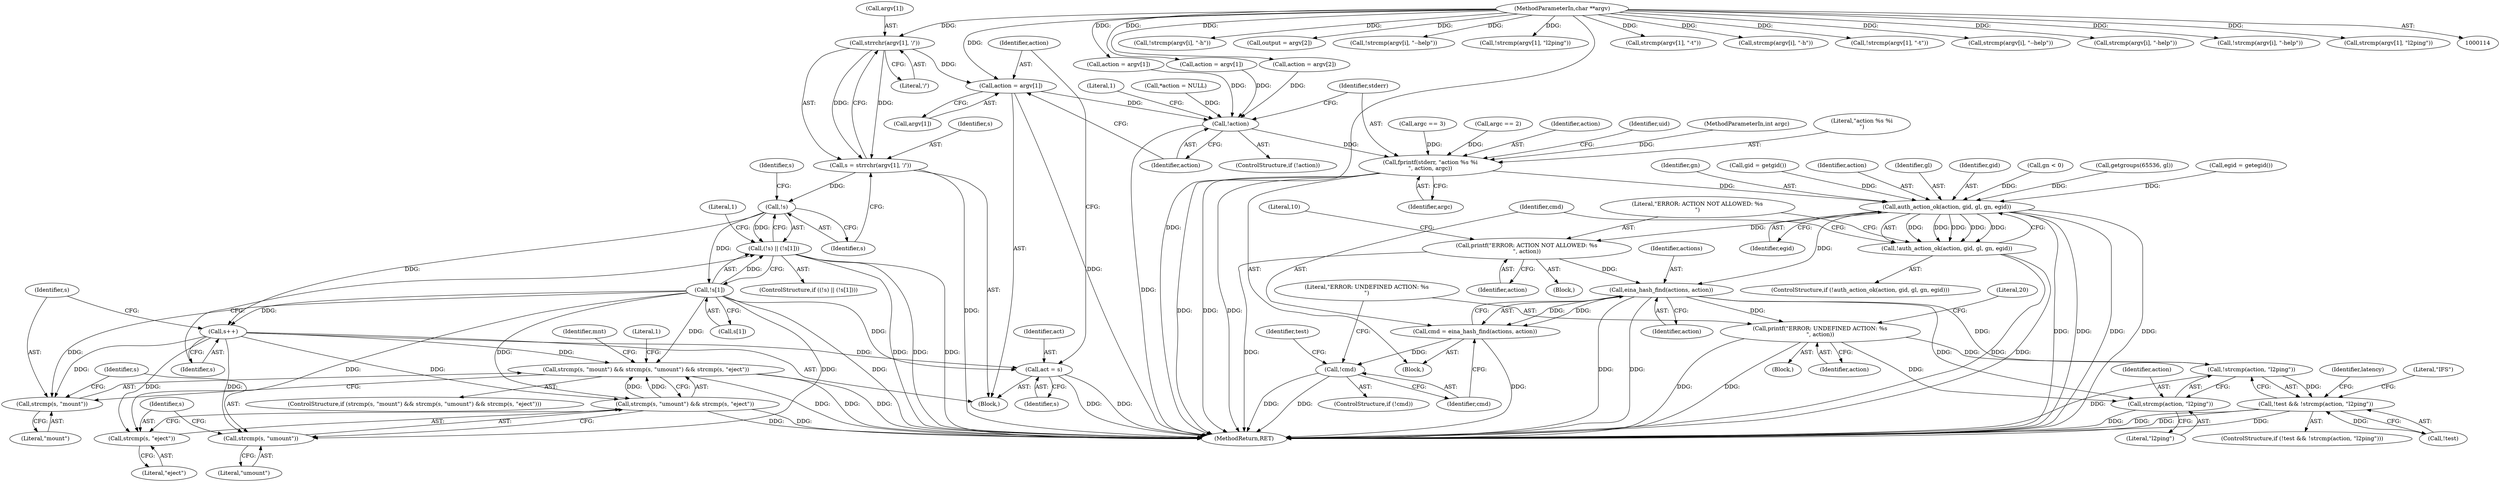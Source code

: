 digraph "0_enlightment_666df815cd86a50343859bce36c5cf968c5f38b0@API" {
"1000226" [label="(Call,strrchr(argv[1], '/'))"];
"1000116" [label="(MethodParameterIn,char **argv)"];
"1000224" [label="(Call,s = strrchr(argv[1], '/'))"];
"1000233" [label="(Call,!s)"];
"1000232" [label="(Call,(!s) || (!s[1]))"];
"1000235" [label="(Call,!s[1])"];
"1000241" [label="(Call,s++)"];
"1000244" [label="(Call,strcmp(s, \"mount\") && strcmp(s, \"umount\") && strcmp(s, \"eject\"))"];
"1000245" [label="(Call,strcmp(s, \"mount\"))"];
"1000248" [label="(Call,strcmp(s, \"umount\") && strcmp(s, \"eject\"))"];
"1000249" [label="(Call,strcmp(s, \"umount\"))"];
"1000252" [label="(Call,strcmp(s, \"eject\"))"];
"1000260" [label="(Call,act = s)"];
"1000263" [label="(Call,action = argv[1])"];
"1000284" [label="(Call,!action)"];
"1000288" [label="(Call,fprintf(stderr, \"action %s %i\n\", action, argc))"];
"1000339" [label="(Call,auth_action_ok(action, gid, gl, gn, egid))"];
"1000338" [label="(Call,!auth_action_ok(action, gid, gl, gn, egid))"];
"1000346" [label="(Call,printf(\"ERROR: ACTION NOT ALLOWED: %s\n\", action))"];
"1000353" [label="(Call,eina_hash_find(actions, action))"];
"1000351" [label="(Call,cmd = eina_hash_find(actions, action))"];
"1000357" [label="(Call,!cmd)"];
"1000360" [label="(Call,printf(\"ERROR: UNDEFINED ACTION: %s\n\", action))"];
"1000369" [label="(Call,!strcmp(action, \"l2ping\"))"];
"1000366" [label="(Call,!test && !strcmp(action, \"l2ping\"))"];
"1000370" [label="(Call,strcmp(action, \"l2ping\"))"];
"1000246" [label="(Identifier,s)"];
"1000244" [label="(Call,strcmp(s, \"mount\") && strcmp(s, \"umount\") && strcmp(s, \"eject\"))"];
"1000249" [label="(Call,strcmp(s, \"umount\"))"];
"1000296" [label="(Call,gid = getgid())"];
"1000354" [label="(Identifier,actions)"];
"1000153" [label="(Call,!strcmp(argv[i], \"-h\"))"];
"1000235" [label="(Call,!s[1])"];
"1000251" [label="(Literal,\"umount\")"];
"1000258" [label="(Identifier,mnt)"];
"1000216" [label="(Call,output = argv[2])"];
"1000351" [label="(Call,cmd = eina_hash_find(actions, action))"];
"1000370" [label="(Call,strcmp(action, \"l2ping\"))"];
"1000394" [label="(Literal,\"IFS\")"];
"1000340" [label="(Identifier,action)"];
"1000342" [label="(Identifier,gl)"];
"1000364" [label="(Literal,20)"];
"1000345" [label="(Block,)"];
"1000241" [label="(Call,s++)"];
"1000236" [label="(Call,s[1])"];
"1000166" [label="(Call,!strcmp(argv[i], \"--help\"))"];
"1000350" [label="(Literal,10)"];
"1000226" [label="(Call,strrchr(argv[1], '/'))"];
"1000344" [label="(Identifier,egid)"];
"1000242" [label="(Identifier,s)"];
"1000265" [label="(Call,argv[1])"];
"1000261" [label="(Identifier,act)"];
"1000346" [label="(Call,printf(\"ERROR: ACTION NOT ALLOWED: %s\n\", action))"];
"1000284" [label="(Call,!action)"];
"1000233" [label="(Call,!s)"];
"1000232" [label="(Call,(!s) || (!s[1]))"];
"1000240" [label="(Literal,1)"];
"1000222" [label="(Block,)"];
"1000260" [label="(Call,act = s)"];
"1000252" [label="(Call,strcmp(s, \"eject\"))"];
"1000274" [label="(Call,action = argv[1])"];
"1000366" [label="(Call,!test && !strcmp(action, \"l2ping\"))"];
"1000341" [label="(Identifier,gid)"];
"1000263" [label="(Call,action = argv[1])"];
"1000730" [label="(MethodReturn,RET)"];
"1000116" [label="(MethodParameterIn,char **argv)"];
"1000204" [label="(Call,!strcmp(argv[1], \"l2ping\"))"];
"1000285" [label="(Identifier,action)"];
"1000234" [label="(Identifier,s)"];
"1000256" [label="(Literal,1)"];
"1000188" [label="(Call,strcmp(argv[1], \"-t\"))"];
"1000352" [label="(Identifier,cmd)"];
"1000250" [label="(Identifier,s)"];
"1000262" [label="(Identifier,s)"];
"1000337" [label="(ControlStructure,if (!auth_action_ok(action, gid, gl, gn, egid)))"];
"1000365" [label="(ControlStructure,if (!test && !strcmp(action, \"l2ping\")))"];
"1000154" [label="(Call,strcmp(argv[i], \"-h\"))"];
"1000362" [label="(Identifier,action)"];
"1000117" [label="(Block,)"];
"1000283" [label="(ControlStructure,if (!action))"];
"1000237" [label="(Identifier,s)"];
"1000353" [label="(Call,eina_hash_find(actions, action))"];
"1000253" [label="(Identifier,s)"];
"1000270" [label="(Call,argc == 2)"];
"1000308" [label="(Call,gn < 0)"];
"1000254" [label="(Literal,\"eject\")"];
"1000347" [label="(Literal,\"ERROR: ACTION NOT ALLOWED: %s\n\")"];
"1000357" [label="(Call,!cmd)"];
"1000356" [label="(ControlStructure,if (!cmd))"];
"1000197" [label="(Call,action = argv[2])"];
"1000211" [label="(Call,action = argv[1])"];
"1000287" [label="(Literal,1)"];
"1000339" [label="(Call,auth_action_ok(action, gid, gl, gn, egid))"];
"1000371" [label="(Identifier,action)"];
"1000367" [label="(Call,!test)"];
"1000187" [label="(Call,!strcmp(argv[1], \"-t\"))"];
"1000225" [label="(Identifier,s)"];
"1000304" [label="(Call,getgroups(65536, gl))"];
"1000231" [label="(ControlStructure,if ((!s) || (!s[1])))"];
"1000167" [label="(Call,strcmp(argv[i], \"--help\"))"];
"1000248" [label="(Call,strcmp(s, \"umount\") && strcmp(s, \"eject\"))"];
"1000360" [label="(Call,printf(\"ERROR: UNDEFINED ACTION: %s\n\", action))"];
"1000289" [label="(Identifier,stderr)"];
"1000243" [label="(ControlStructure,if (strcmp(s, \"mount\") && strcmp(s, \"umount\") && strcmp(s, \"eject\")))"];
"1000338" [label="(Call,!auth_action_ok(action, gid, gl, gn, egid))"];
"1000299" [label="(Call,egid = getegid())"];
"1000291" [label="(Identifier,action)"];
"1000361" [label="(Literal,\"ERROR: UNDEFINED ACTION: %s\n\")"];
"1000372" [label="(Literal,\"l2ping\")"];
"1000369" [label="(Call,!strcmp(action, \"l2ping\"))"];
"1000294" [label="(Identifier,uid)"];
"1000348" [label="(Identifier,action)"];
"1000115" [label="(MethodParameterIn,int argc)"];
"1000227" [label="(Call,argv[1])"];
"1000161" [label="(Call,strcmp(argv[i], \"-help\"))"];
"1000359" [label="(Block,)"];
"1000160" [label="(Call,!strcmp(argv[i], \"-help\"))"];
"1000355" [label="(Identifier,action)"];
"1000377" [label="(Identifier,latency)"];
"1000290" [label="(Literal,\"action %s %i\n\")"];
"1000230" [label="(Literal,'/')"];
"1000184" [label="(Call,argc == 3)"];
"1000292" [label="(Identifier,argc)"];
"1000125" [label="(Call,*action = NULL)"];
"1000247" [label="(Literal,\"mount\")"];
"1000224" [label="(Call,s = strrchr(argv[1], '/'))"];
"1000288" [label="(Call,fprintf(stderr, \"action %s %i\n\", action, argc))"];
"1000264" [label="(Identifier,action)"];
"1000245" [label="(Call,strcmp(s, \"mount\"))"];
"1000343" [label="(Identifier,gn)"];
"1000205" [label="(Call,strcmp(argv[1], \"l2ping\"))"];
"1000368" [label="(Identifier,test)"];
"1000358" [label="(Identifier,cmd)"];
"1000226" -> "1000224"  [label="AST: "];
"1000226" -> "1000230"  [label="CFG: "];
"1000227" -> "1000226"  [label="AST: "];
"1000230" -> "1000226"  [label="AST: "];
"1000224" -> "1000226"  [label="CFG: "];
"1000226" -> "1000224"  [label="DDG: "];
"1000226" -> "1000224"  [label="DDG: "];
"1000116" -> "1000226"  [label="DDG: "];
"1000226" -> "1000263"  [label="DDG: "];
"1000116" -> "1000114"  [label="AST: "];
"1000116" -> "1000730"  [label="DDG: "];
"1000116" -> "1000153"  [label="DDG: "];
"1000116" -> "1000154"  [label="DDG: "];
"1000116" -> "1000160"  [label="DDG: "];
"1000116" -> "1000161"  [label="DDG: "];
"1000116" -> "1000166"  [label="DDG: "];
"1000116" -> "1000167"  [label="DDG: "];
"1000116" -> "1000187"  [label="DDG: "];
"1000116" -> "1000188"  [label="DDG: "];
"1000116" -> "1000197"  [label="DDG: "];
"1000116" -> "1000204"  [label="DDG: "];
"1000116" -> "1000205"  [label="DDG: "];
"1000116" -> "1000211"  [label="DDG: "];
"1000116" -> "1000216"  [label="DDG: "];
"1000116" -> "1000263"  [label="DDG: "];
"1000116" -> "1000274"  [label="DDG: "];
"1000224" -> "1000222"  [label="AST: "];
"1000225" -> "1000224"  [label="AST: "];
"1000234" -> "1000224"  [label="CFG: "];
"1000224" -> "1000730"  [label="DDG: "];
"1000224" -> "1000233"  [label="DDG: "];
"1000233" -> "1000232"  [label="AST: "];
"1000233" -> "1000234"  [label="CFG: "];
"1000234" -> "1000233"  [label="AST: "];
"1000237" -> "1000233"  [label="CFG: "];
"1000232" -> "1000233"  [label="CFG: "];
"1000233" -> "1000232"  [label="DDG: "];
"1000233" -> "1000235"  [label="DDG: "];
"1000233" -> "1000241"  [label="DDG: "];
"1000232" -> "1000231"  [label="AST: "];
"1000232" -> "1000235"  [label="CFG: "];
"1000235" -> "1000232"  [label="AST: "];
"1000240" -> "1000232"  [label="CFG: "];
"1000242" -> "1000232"  [label="CFG: "];
"1000232" -> "1000730"  [label="DDG: "];
"1000232" -> "1000730"  [label="DDG: "];
"1000232" -> "1000730"  [label="DDG: "];
"1000235" -> "1000232"  [label="DDG: "];
"1000235" -> "1000236"  [label="CFG: "];
"1000236" -> "1000235"  [label="AST: "];
"1000235" -> "1000730"  [label="DDG: "];
"1000235" -> "1000241"  [label="DDG: "];
"1000235" -> "1000244"  [label="DDG: "];
"1000235" -> "1000245"  [label="DDG: "];
"1000235" -> "1000248"  [label="DDG: "];
"1000235" -> "1000249"  [label="DDG: "];
"1000235" -> "1000252"  [label="DDG: "];
"1000235" -> "1000260"  [label="DDG: "];
"1000241" -> "1000222"  [label="AST: "];
"1000241" -> "1000242"  [label="CFG: "];
"1000242" -> "1000241"  [label="AST: "];
"1000246" -> "1000241"  [label="CFG: "];
"1000241" -> "1000244"  [label="DDG: "];
"1000241" -> "1000245"  [label="DDG: "];
"1000241" -> "1000248"  [label="DDG: "];
"1000241" -> "1000249"  [label="DDG: "];
"1000241" -> "1000252"  [label="DDG: "];
"1000241" -> "1000260"  [label="DDG: "];
"1000244" -> "1000243"  [label="AST: "];
"1000244" -> "1000245"  [label="CFG: "];
"1000244" -> "1000248"  [label="CFG: "];
"1000245" -> "1000244"  [label="AST: "];
"1000248" -> "1000244"  [label="AST: "];
"1000256" -> "1000244"  [label="CFG: "];
"1000258" -> "1000244"  [label="CFG: "];
"1000244" -> "1000730"  [label="DDG: "];
"1000244" -> "1000730"  [label="DDG: "];
"1000244" -> "1000730"  [label="DDG: "];
"1000248" -> "1000244"  [label="DDG: "];
"1000248" -> "1000244"  [label="DDG: "];
"1000245" -> "1000247"  [label="CFG: "];
"1000246" -> "1000245"  [label="AST: "];
"1000247" -> "1000245"  [label="AST: "];
"1000250" -> "1000245"  [label="CFG: "];
"1000248" -> "1000249"  [label="CFG: "];
"1000248" -> "1000252"  [label="CFG: "];
"1000249" -> "1000248"  [label="AST: "];
"1000252" -> "1000248"  [label="AST: "];
"1000248" -> "1000730"  [label="DDG: "];
"1000248" -> "1000730"  [label="DDG: "];
"1000249" -> "1000251"  [label="CFG: "];
"1000250" -> "1000249"  [label="AST: "];
"1000251" -> "1000249"  [label="AST: "];
"1000253" -> "1000249"  [label="CFG: "];
"1000252" -> "1000254"  [label="CFG: "];
"1000253" -> "1000252"  [label="AST: "];
"1000254" -> "1000252"  [label="AST: "];
"1000260" -> "1000222"  [label="AST: "];
"1000260" -> "1000262"  [label="CFG: "];
"1000261" -> "1000260"  [label="AST: "];
"1000262" -> "1000260"  [label="AST: "];
"1000264" -> "1000260"  [label="CFG: "];
"1000260" -> "1000730"  [label="DDG: "];
"1000260" -> "1000730"  [label="DDG: "];
"1000263" -> "1000222"  [label="AST: "];
"1000263" -> "1000265"  [label="CFG: "];
"1000264" -> "1000263"  [label="AST: "];
"1000265" -> "1000263"  [label="AST: "];
"1000285" -> "1000263"  [label="CFG: "];
"1000263" -> "1000730"  [label="DDG: "];
"1000263" -> "1000284"  [label="DDG: "];
"1000284" -> "1000283"  [label="AST: "];
"1000284" -> "1000285"  [label="CFG: "];
"1000285" -> "1000284"  [label="AST: "];
"1000287" -> "1000284"  [label="CFG: "];
"1000289" -> "1000284"  [label="CFG: "];
"1000284" -> "1000730"  [label="DDG: "];
"1000125" -> "1000284"  [label="DDG: "];
"1000274" -> "1000284"  [label="DDG: "];
"1000211" -> "1000284"  [label="DDG: "];
"1000197" -> "1000284"  [label="DDG: "];
"1000284" -> "1000288"  [label="DDG: "];
"1000288" -> "1000117"  [label="AST: "];
"1000288" -> "1000292"  [label="CFG: "];
"1000289" -> "1000288"  [label="AST: "];
"1000290" -> "1000288"  [label="AST: "];
"1000291" -> "1000288"  [label="AST: "];
"1000292" -> "1000288"  [label="AST: "];
"1000294" -> "1000288"  [label="CFG: "];
"1000288" -> "1000730"  [label="DDG: "];
"1000288" -> "1000730"  [label="DDG: "];
"1000288" -> "1000730"  [label="DDG: "];
"1000184" -> "1000288"  [label="DDG: "];
"1000270" -> "1000288"  [label="DDG: "];
"1000115" -> "1000288"  [label="DDG: "];
"1000288" -> "1000339"  [label="DDG: "];
"1000339" -> "1000338"  [label="AST: "];
"1000339" -> "1000344"  [label="CFG: "];
"1000340" -> "1000339"  [label="AST: "];
"1000341" -> "1000339"  [label="AST: "];
"1000342" -> "1000339"  [label="AST: "];
"1000343" -> "1000339"  [label="AST: "];
"1000344" -> "1000339"  [label="AST: "];
"1000338" -> "1000339"  [label="CFG: "];
"1000339" -> "1000730"  [label="DDG: "];
"1000339" -> "1000730"  [label="DDG: "];
"1000339" -> "1000730"  [label="DDG: "];
"1000339" -> "1000730"  [label="DDG: "];
"1000339" -> "1000338"  [label="DDG: "];
"1000339" -> "1000338"  [label="DDG: "];
"1000339" -> "1000338"  [label="DDG: "];
"1000339" -> "1000338"  [label="DDG: "];
"1000339" -> "1000338"  [label="DDG: "];
"1000296" -> "1000339"  [label="DDG: "];
"1000304" -> "1000339"  [label="DDG: "];
"1000308" -> "1000339"  [label="DDG: "];
"1000299" -> "1000339"  [label="DDG: "];
"1000339" -> "1000346"  [label="DDG: "];
"1000339" -> "1000353"  [label="DDG: "];
"1000338" -> "1000337"  [label="AST: "];
"1000347" -> "1000338"  [label="CFG: "];
"1000352" -> "1000338"  [label="CFG: "];
"1000338" -> "1000730"  [label="DDG: "];
"1000338" -> "1000730"  [label="DDG: "];
"1000346" -> "1000345"  [label="AST: "];
"1000346" -> "1000348"  [label="CFG: "];
"1000347" -> "1000346"  [label="AST: "];
"1000348" -> "1000346"  [label="AST: "];
"1000350" -> "1000346"  [label="CFG: "];
"1000346" -> "1000730"  [label="DDG: "];
"1000346" -> "1000353"  [label="DDG: "];
"1000353" -> "1000351"  [label="AST: "];
"1000353" -> "1000355"  [label="CFG: "];
"1000354" -> "1000353"  [label="AST: "];
"1000355" -> "1000353"  [label="AST: "];
"1000351" -> "1000353"  [label="CFG: "];
"1000353" -> "1000730"  [label="DDG: "];
"1000353" -> "1000730"  [label="DDG: "];
"1000353" -> "1000351"  [label="DDG: "];
"1000353" -> "1000351"  [label="DDG: "];
"1000353" -> "1000360"  [label="DDG: "];
"1000353" -> "1000369"  [label="DDG: "];
"1000353" -> "1000370"  [label="DDG: "];
"1000351" -> "1000117"  [label="AST: "];
"1000352" -> "1000351"  [label="AST: "];
"1000358" -> "1000351"  [label="CFG: "];
"1000351" -> "1000730"  [label="DDG: "];
"1000351" -> "1000357"  [label="DDG: "];
"1000357" -> "1000356"  [label="AST: "];
"1000357" -> "1000358"  [label="CFG: "];
"1000358" -> "1000357"  [label="AST: "];
"1000361" -> "1000357"  [label="CFG: "];
"1000368" -> "1000357"  [label="CFG: "];
"1000357" -> "1000730"  [label="DDG: "];
"1000357" -> "1000730"  [label="DDG: "];
"1000360" -> "1000359"  [label="AST: "];
"1000360" -> "1000362"  [label="CFG: "];
"1000361" -> "1000360"  [label="AST: "];
"1000362" -> "1000360"  [label="AST: "];
"1000364" -> "1000360"  [label="CFG: "];
"1000360" -> "1000730"  [label="DDG: "];
"1000360" -> "1000730"  [label="DDG: "];
"1000360" -> "1000369"  [label="DDG: "];
"1000360" -> "1000370"  [label="DDG: "];
"1000369" -> "1000366"  [label="AST: "];
"1000369" -> "1000370"  [label="CFG: "];
"1000370" -> "1000369"  [label="AST: "];
"1000366" -> "1000369"  [label="CFG: "];
"1000369" -> "1000730"  [label="DDG: "];
"1000369" -> "1000366"  [label="DDG: "];
"1000366" -> "1000365"  [label="AST: "];
"1000366" -> "1000367"  [label="CFG: "];
"1000367" -> "1000366"  [label="AST: "];
"1000377" -> "1000366"  [label="CFG: "];
"1000394" -> "1000366"  [label="CFG: "];
"1000366" -> "1000730"  [label="DDG: "];
"1000366" -> "1000730"  [label="DDG: "];
"1000366" -> "1000730"  [label="DDG: "];
"1000367" -> "1000366"  [label="DDG: "];
"1000370" -> "1000372"  [label="CFG: "];
"1000371" -> "1000370"  [label="AST: "];
"1000372" -> "1000370"  [label="AST: "];
"1000370" -> "1000730"  [label="DDG: "];
}
